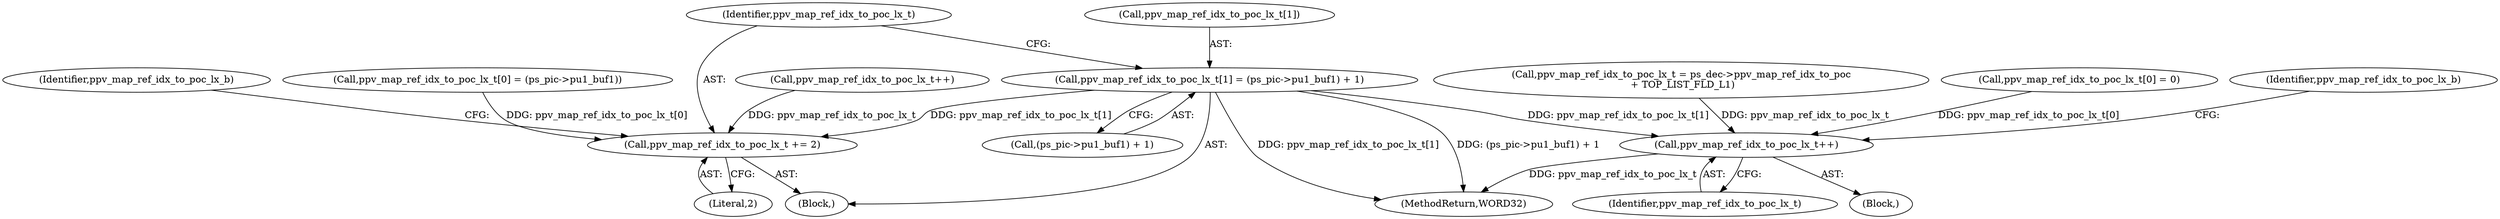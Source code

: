 digraph "0_Android_943323f1d9d3dd5c2634deb26cbe72343ca6b3db_0@array" {
"1000659" [label="(Call,ppv_map_ref_idx_to_poc_lx_t[1] = (ps_pic->pu1_buf1) + 1)"];
"1000668" [label="(Call,ppv_map_ref_idx_to_poc_lx_t += 2)"];
"1000693" [label="(Call,ppv_map_ref_idx_to_poc_lx_t++)"];
"1000602" [label="(Call,ppv_map_ref_idx_to_poc_lx_t++)"];
"1000660" [label="(Call,ppv_map_ref_idx_to_poc_lx_t[1])"];
"1000672" [label="(Identifier,ppv_map_ref_idx_to_poc_lx_b)"];
"1000693" [label="(Call,ppv_map_ref_idx_to_poc_lx_t++)"];
"1000669" [label="(Identifier,ppv_map_ref_idx_to_poc_lx_t)"];
"1000663" [label="(Call,(ps_pic->pu1_buf1) + 1)"];
"1001235" [label="(MethodReturn,WORD32)"];
"1000580" [label="(Block,)"];
"1000697" [label="(Identifier,ppv_map_ref_idx_to_poc_lx_b)"];
"1000670" [label="(Literal,2)"];
"1000694" [label="(Identifier,ppv_map_ref_idx_to_poc_lx_t)"];
"1000636" [label="(Call,ppv_map_ref_idx_to_poc_lx_t[0] = (ps_pic->pu1_buf1))"];
"1000674" [label="(Call,ppv_map_ref_idx_to_poc_lx_t = ps_dec->ppv_map_ref_idx_to_poc\n + TOP_LIST_FLD_L1)"];
"1000659" [label="(Call,ppv_map_ref_idx_to_poc_lx_t[1] = (ps_pic->pu1_buf1) + 1)"];
"1000688" [label="(Call,ppv_map_ref_idx_to_poc_lx_t[0] = 0)"];
"1000668" [label="(Call,ppv_map_ref_idx_to_poc_lx_t += 2)"];
"1000626" [label="(Block,)"];
"1000659" -> "1000626"  [label="AST: "];
"1000659" -> "1000663"  [label="CFG: "];
"1000660" -> "1000659"  [label="AST: "];
"1000663" -> "1000659"  [label="AST: "];
"1000669" -> "1000659"  [label="CFG: "];
"1000659" -> "1001235"  [label="DDG: (ps_pic->pu1_buf1) + 1"];
"1000659" -> "1001235"  [label="DDG: ppv_map_ref_idx_to_poc_lx_t[1]"];
"1000659" -> "1000668"  [label="DDG: ppv_map_ref_idx_to_poc_lx_t[1]"];
"1000659" -> "1000693"  [label="DDG: ppv_map_ref_idx_to_poc_lx_t[1]"];
"1000668" -> "1000626"  [label="AST: "];
"1000668" -> "1000670"  [label="CFG: "];
"1000669" -> "1000668"  [label="AST: "];
"1000670" -> "1000668"  [label="AST: "];
"1000672" -> "1000668"  [label="CFG: "];
"1000636" -> "1000668"  [label="DDG: ppv_map_ref_idx_to_poc_lx_t[0]"];
"1000602" -> "1000668"  [label="DDG: ppv_map_ref_idx_to_poc_lx_t"];
"1000693" -> "1000580"  [label="AST: "];
"1000693" -> "1000694"  [label="CFG: "];
"1000694" -> "1000693"  [label="AST: "];
"1000697" -> "1000693"  [label="CFG: "];
"1000693" -> "1001235"  [label="DDG: ppv_map_ref_idx_to_poc_lx_t"];
"1000688" -> "1000693"  [label="DDG: ppv_map_ref_idx_to_poc_lx_t[0]"];
"1000674" -> "1000693"  [label="DDG: ppv_map_ref_idx_to_poc_lx_t"];
}
